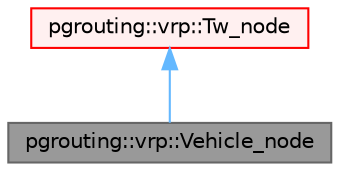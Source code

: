 digraph "pgrouting::vrp::Vehicle_node"
{
 // LATEX_PDF_SIZE
  bgcolor="transparent";
  edge [fontname=Helvetica,fontsize=10,labelfontname=Helvetica,labelfontsize=10];
  node [fontname=Helvetica,fontsize=10,shape=box,height=0.2,width=0.4];
  Node1 [id="Node000001",label="pgrouting::vrp::Vehicle_node",height=0.2,width=0.4,color="gray40", fillcolor="grey60", style="filled", fontcolor="black",tooltip="Extend Tw_node to evaluate the vehicle at node level."];
  Node2 -> Node1 [id="edge1_Node000001_Node000002",dir="back",color="steelblue1",style="solid",tooltip=" "];
  Node2 [id="Node000002",label="pgrouting::vrp::Tw_node",height=0.2,width=0.4,color="red", fillcolor="#FFF0F0", style="filled",URL="$classpgrouting_1_1vrp_1_1Tw__node.html",tooltip="Extends the Node class to create a Node with time window attributes."];
}
